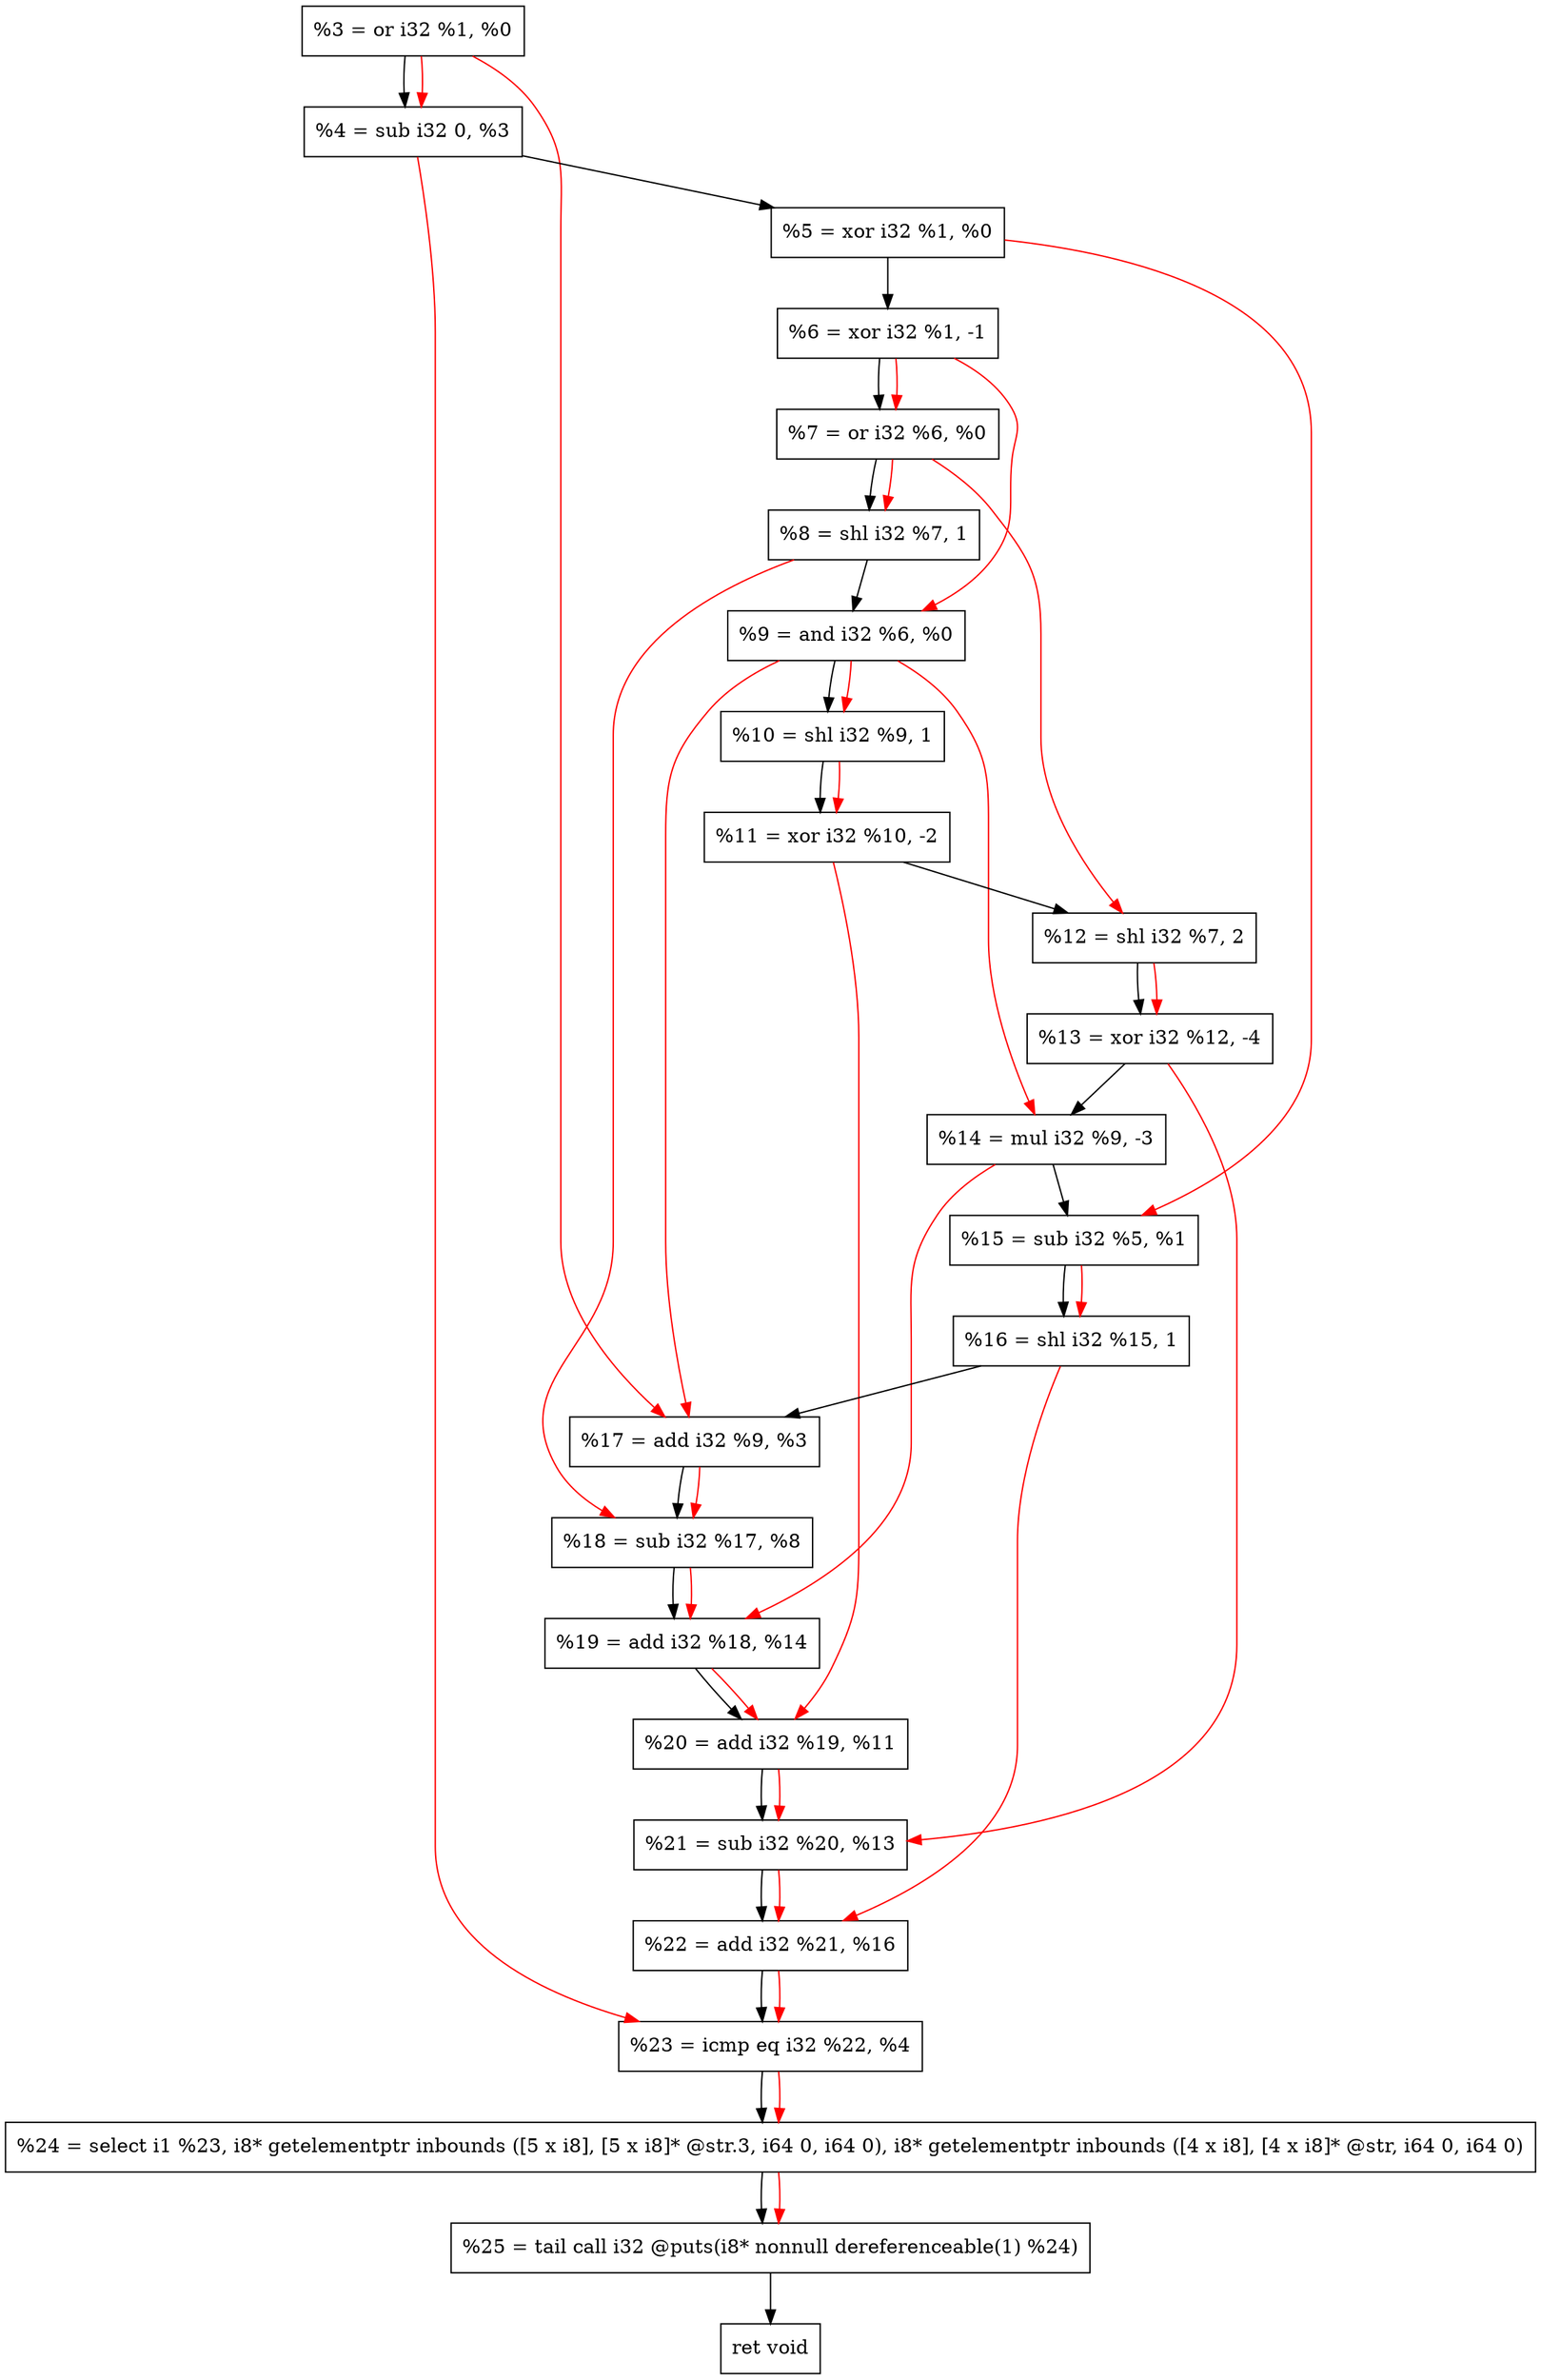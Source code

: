 digraph "DFG for'crackme' function" {
	Node0xbb14b0[shape=record, label="  %3 = or i32 %1, %0"];
	Node0xbb1b60[shape=record, label="  %4 = sub i32 0, %3"];
	Node0xbb1c20[shape=record, label="  %5 = xor i32 %1, %0"];
	Node0xbb1c90[shape=record, label="  %6 = xor i32 %1, -1"];
	Node0xbb1d00[shape=record, label="  %7 = or i32 %6, %0"];
	Node0xbb1da0[shape=record, label="  %8 = shl i32 %7, 1"];
	Node0xbb1e10[shape=record, label="  %9 = and i32 %6, %0"];
	Node0xbb1e80[shape=record, label="  %10 = shl i32 %9, 1"];
	Node0xbb1f20[shape=record, label="  %11 = xor i32 %10, -2"];
	Node0xbb1fc0[shape=record, label="  %12 = shl i32 %7, 2"];
	Node0xbb2060[shape=record, label="  %13 = xor i32 %12, -4"];
	Node0xbb2100[shape=record, label="  %14 = mul i32 %9, -3"];
	Node0xbb2170[shape=record, label="  %15 = sub i32 %5, %1"];
	Node0xbb21e0[shape=record, label="  %16 = shl i32 %15, 1"];
	Node0xbb2250[shape=record, label="  %17 = add i32 %9, %3"];
	Node0xbb22c0[shape=record, label="  %18 = sub i32 %17, %8"];
	Node0xbb2330[shape=record, label="  %19 = add i32 %18, %14"];
	Node0xbb23a0[shape=record, label="  %20 = add i32 %19, %11"];
	Node0xbb2410[shape=record, label="  %21 = sub i32 %20, %13"];
	Node0xbb2480[shape=record, label="  %22 = add i32 %21, %16"];
	Node0xbb24f0[shape=record, label="  %23 = icmp eq i32 %22, %4"];
	Node0xb52268[shape=record, label="  %24 = select i1 %23, i8* getelementptr inbounds ([5 x i8], [5 x i8]* @str.3, i64 0, i64 0), i8* getelementptr inbounds ([4 x i8], [4 x i8]* @str, i64 0, i64 0)"];
	Node0xbb2990[shape=record, label="  %25 = tail call i32 @puts(i8* nonnull dereferenceable(1) %24)"];
	Node0xbb29e0[shape=record, label="  ret void"];
	Node0xbb14b0 -> Node0xbb1b60;
	Node0xbb1b60 -> Node0xbb1c20;
	Node0xbb1c20 -> Node0xbb1c90;
	Node0xbb1c90 -> Node0xbb1d00;
	Node0xbb1d00 -> Node0xbb1da0;
	Node0xbb1da0 -> Node0xbb1e10;
	Node0xbb1e10 -> Node0xbb1e80;
	Node0xbb1e80 -> Node0xbb1f20;
	Node0xbb1f20 -> Node0xbb1fc0;
	Node0xbb1fc0 -> Node0xbb2060;
	Node0xbb2060 -> Node0xbb2100;
	Node0xbb2100 -> Node0xbb2170;
	Node0xbb2170 -> Node0xbb21e0;
	Node0xbb21e0 -> Node0xbb2250;
	Node0xbb2250 -> Node0xbb22c0;
	Node0xbb22c0 -> Node0xbb2330;
	Node0xbb2330 -> Node0xbb23a0;
	Node0xbb23a0 -> Node0xbb2410;
	Node0xbb2410 -> Node0xbb2480;
	Node0xbb2480 -> Node0xbb24f0;
	Node0xbb24f0 -> Node0xb52268;
	Node0xb52268 -> Node0xbb2990;
	Node0xbb2990 -> Node0xbb29e0;
edge [color=red]
	Node0xbb14b0 -> Node0xbb1b60;
	Node0xbb1c90 -> Node0xbb1d00;
	Node0xbb1d00 -> Node0xbb1da0;
	Node0xbb1c90 -> Node0xbb1e10;
	Node0xbb1e10 -> Node0xbb1e80;
	Node0xbb1e80 -> Node0xbb1f20;
	Node0xbb1d00 -> Node0xbb1fc0;
	Node0xbb1fc0 -> Node0xbb2060;
	Node0xbb1e10 -> Node0xbb2100;
	Node0xbb1c20 -> Node0xbb2170;
	Node0xbb2170 -> Node0xbb21e0;
	Node0xbb1e10 -> Node0xbb2250;
	Node0xbb14b0 -> Node0xbb2250;
	Node0xbb2250 -> Node0xbb22c0;
	Node0xbb1da0 -> Node0xbb22c0;
	Node0xbb22c0 -> Node0xbb2330;
	Node0xbb2100 -> Node0xbb2330;
	Node0xbb2330 -> Node0xbb23a0;
	Node0xbb1f20 -> Node0xbb23a0;
	Node0xbb23a0 -> Node0xbb2410;
	Node0xbb2060 -> Node0xbb2410;
	Node0xbb2410 -> Node0xbb2480;
	Node0xbb21e0 -> Node0xbb2480;
	Node0xbb2480 -> Node0xbb24f0;
	Node0xbb1b60 -> Node0xbb24f0;
	Node0xbb24f0 -> Node0xb52268;
	Node0xb52268 -> Node0xbb2990;
}
